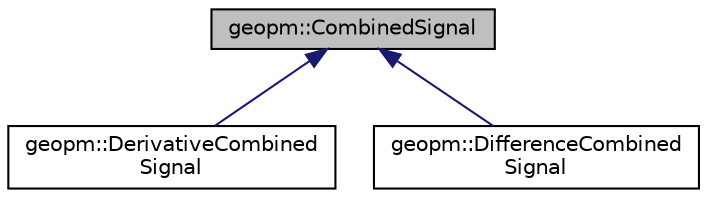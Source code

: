 digraph "geopm::CombinedSignal"
{
  edge [fontname="Helvetica",fontsize="10",labelfontname="Helvetica",labelfontsize="10"];
  node [fontname="Helvetica",fontsize="10",shape=record];
  Node0 [label="geopm::CombinedSignal",height=0.2,width=0.4,color="black", fillcolor="grey75", style="filled", fontcolor="black"];
  Node0 -> Node1 [dir="back",color="midnightblue",fontsize="10",style="solid",fontname="Helvetica"];
  Node1 [label="geopm::DerivativeCombined\lSignal",height=0.2,width=0.4,color="black", fillcolor="white", style="filled",URL="$classgeopm_1_1_derivative_combined_signal.html",tooltip="Used by PlatformIO for CombinedSignals based on a derivative of another signal over time..."];
  Node0 -> Node2 [dir="back",color="midnightblue",fontsize="10",style="solid",fontname="Helvetica"];
  Node2 [label="geopm::DifferenceCombined\lSignal",height=0.2,width=0.4,color="black", fillcolor="white", style="filled",URL="$classgeopm_1_1_difference_combined_signal.html",tooltip="Used by PlatformIO for CombinedSignals based on a difference between two signals. ..."];
}

